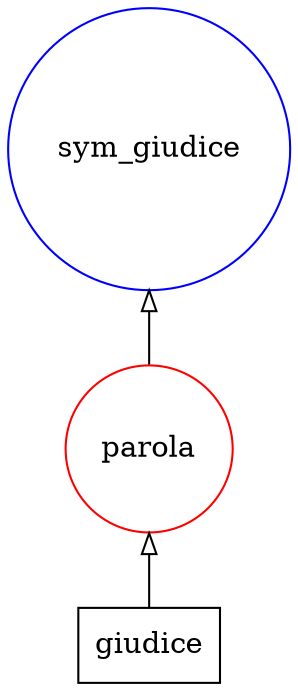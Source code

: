 digraph {
   rankdir=BT;
   edge [arrowhead=empty];

   subgraph {
      rank="source";
      edge [arrowhead=normal];
      node [shape=box];
      t22 [label="giudice"];
   }

   subgraph {
      rank="same";
      node [color=red,shape=circle];
      tag14 [label=parola]; 
   }

   subgraph {
      rank="same";
      node [color=blue,shape=circle];
      tag265 [label=sym_giudice]; 
   }

   subgraph {
      rank="same";
      node [color=green,shape=circle];
   }

   subgraph {
      rank="same";
      node [color=orange,shape=circle];
   }
   tag14 -> tag265;
   t22 -> tag14;
}
